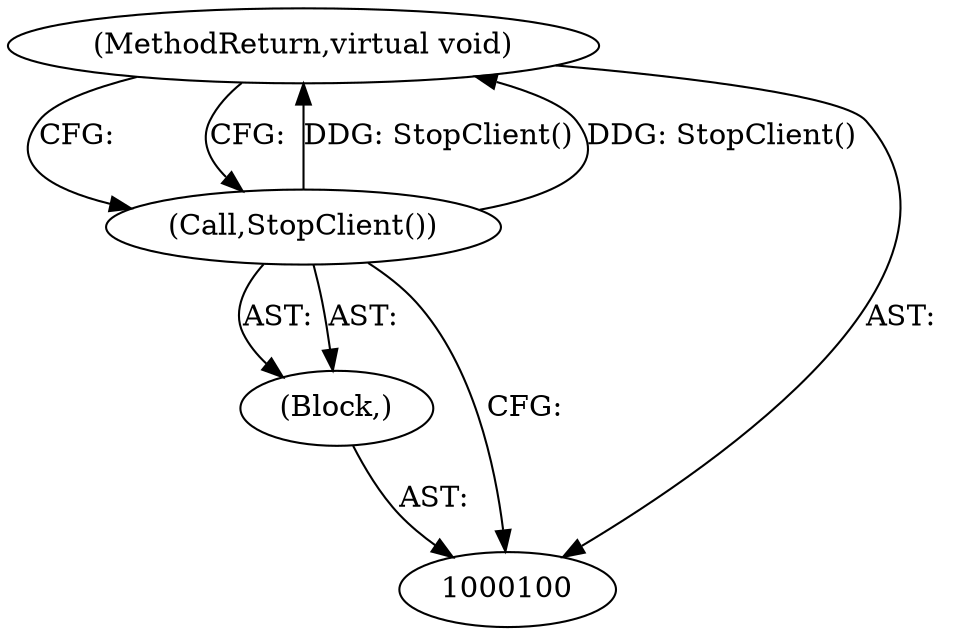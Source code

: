digraph "0_Chrome_8a50f99c25fb70ff43aaa82b6f9569db383f0ca8_16" {
"1000101" [label="(Block,)"];
"1000103" [label="(MethodReturn,virtual void)"];
"1000102" [label="(Call,StopClient())"];
"1000101" -> "1000100"  [label="AST: "];
"1000102" -> "1000101"  [label="AST: "];
"1000103" -> "1000100"  [label="AST: "];
"1000103" -> "1000102"  [label="CFG: "];
"1000102" -> "1000103"  [label="DDG: StopClient()"];
"1000102" -> "1000101"  [label="AST: "];
"1000102" -> "1000100"  [label="CFG: "];
"1000103" -> "1000102"  [label="CFG: "];
"1000102" -> "1000103"  [label="DDG: StopClient()"];
}
